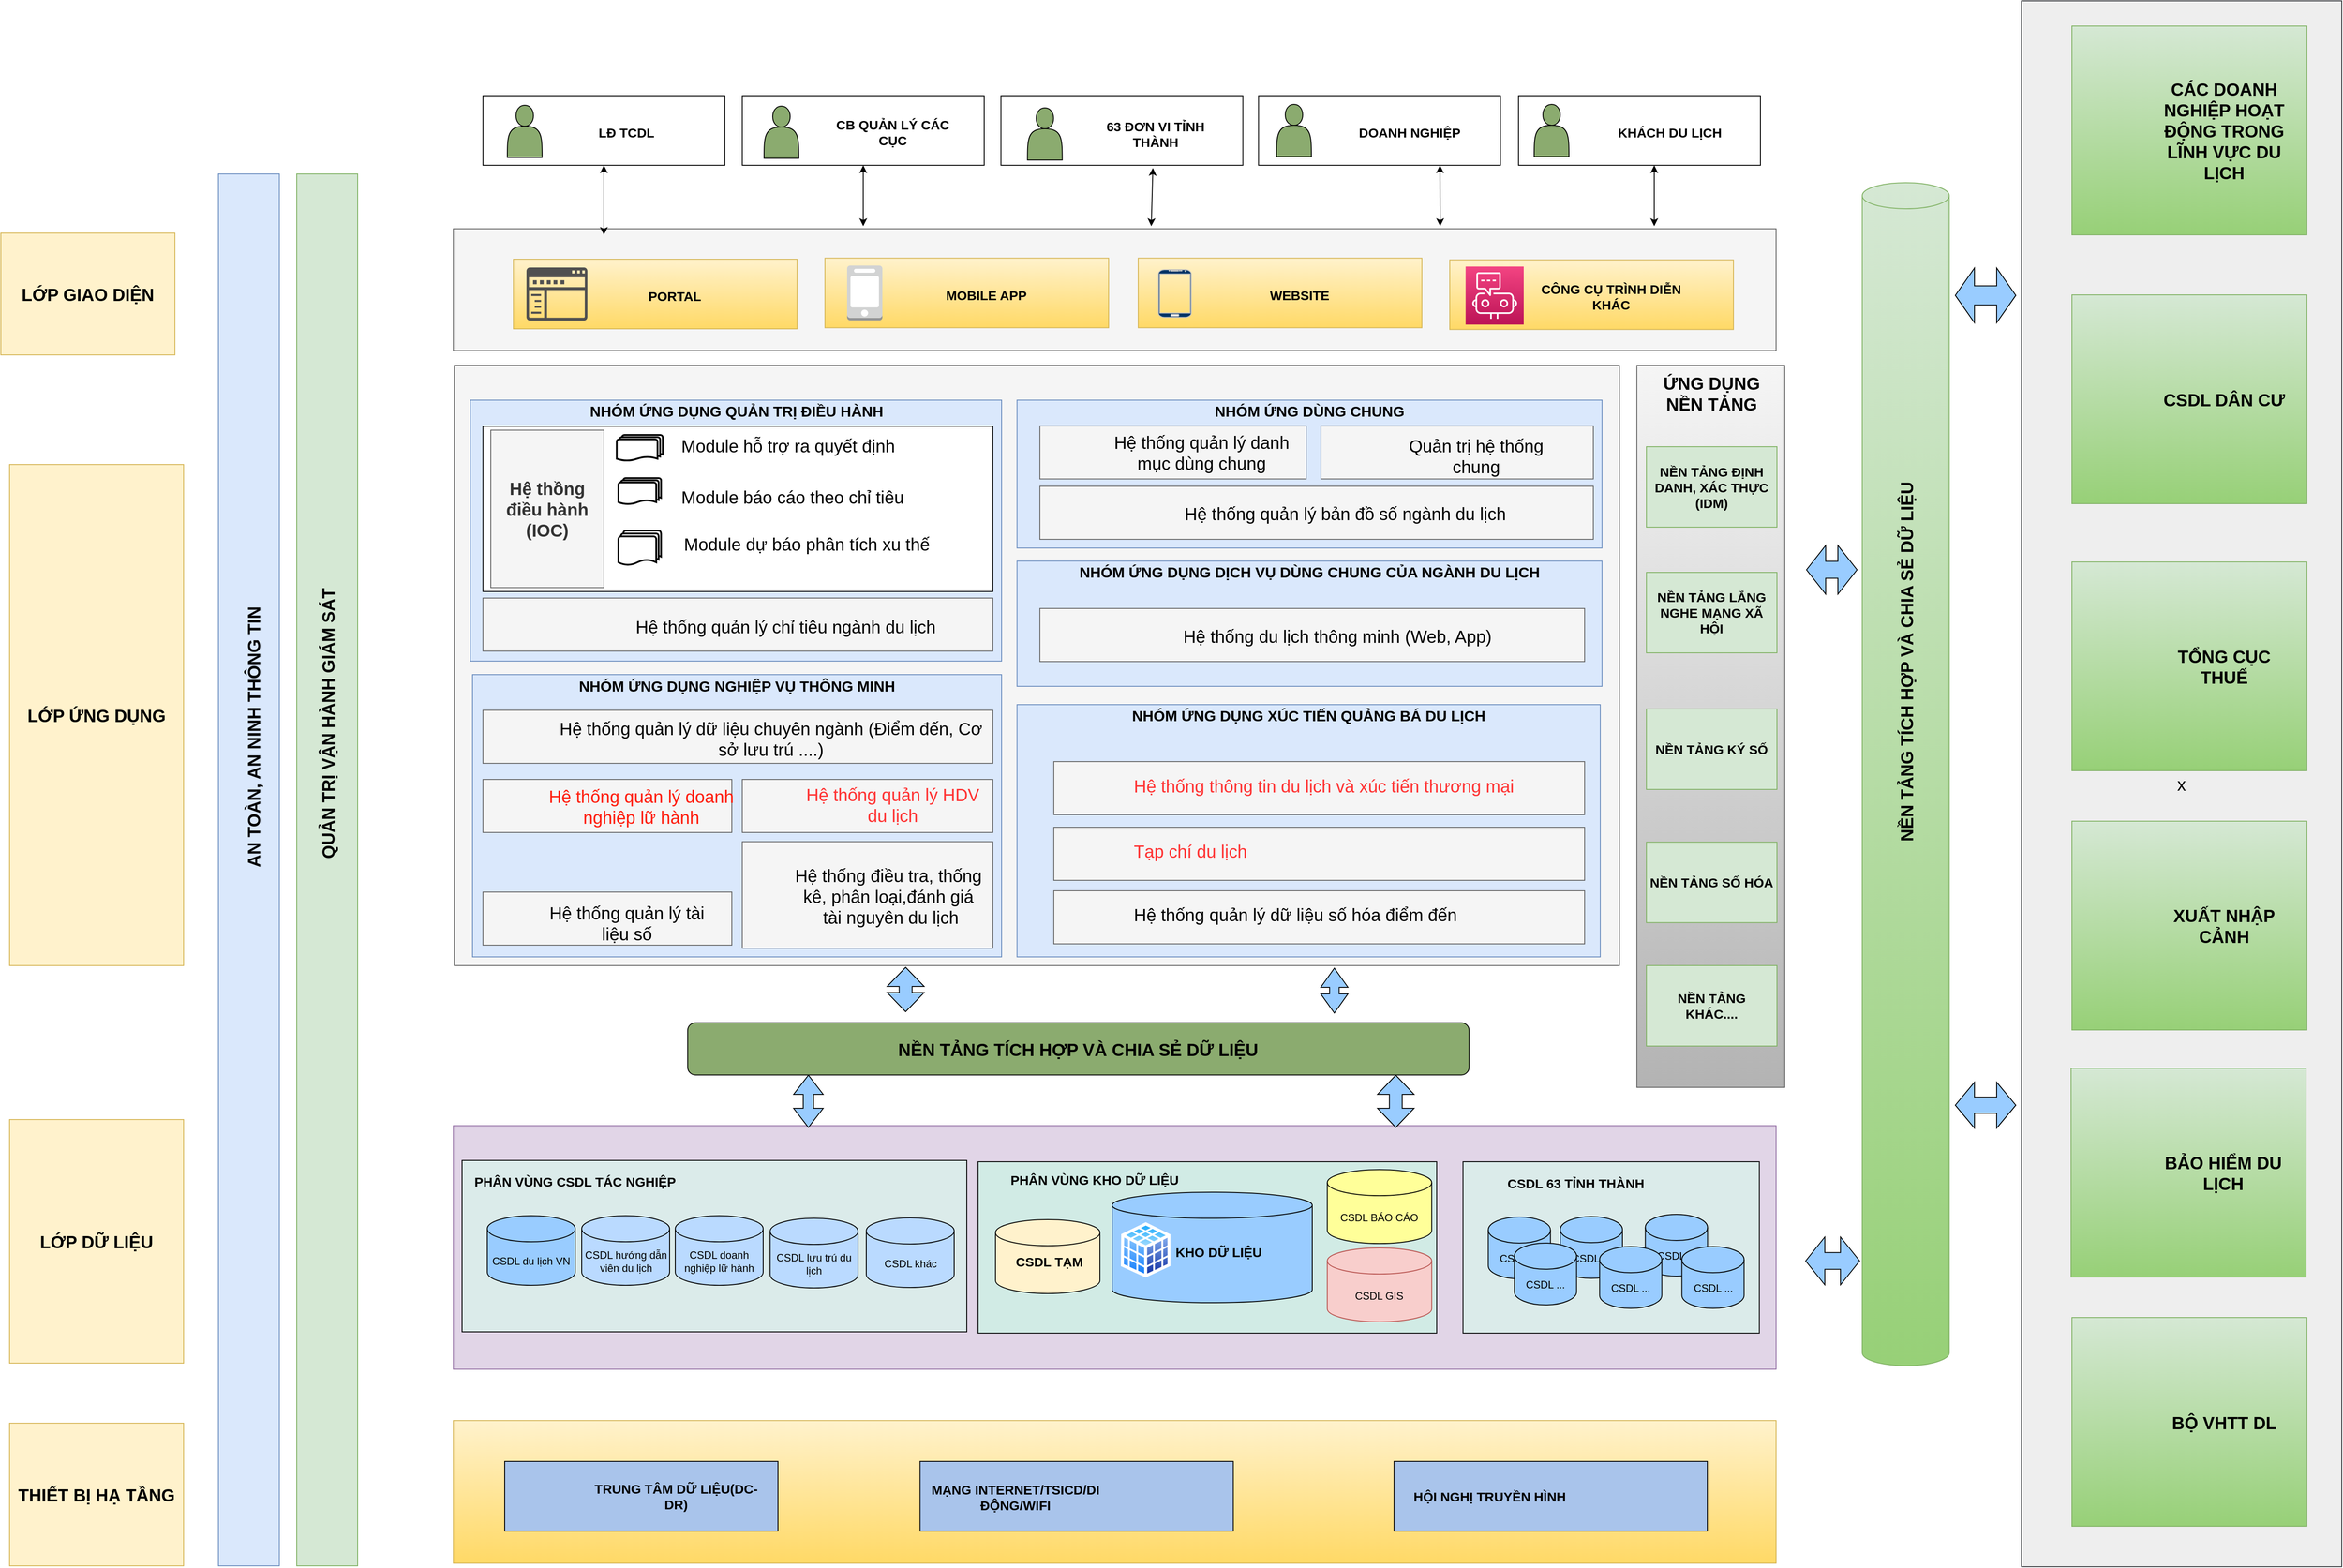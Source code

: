 <mxfile version="20.0.1" type="github">
  <diagram id="ZFM-qC4R8ZPciTshkOly" name="Page-1">
    <mxGraphModel dx="1930" dy="2363" grid="1" gridSize="10" guides="1" tooltips="1" connect="1" arrows="1" fold="1" page="1" pageScale="1" pageWidth="827" pageHeight="1169" math="0" shadow="0">
      <root>
        <mxCell id="0" />
        <mxCell id="1" parent="0" />
        <mxCell id="pVwDu6yBrwNiej8qQjBI-162" value="" style="rounded=0;whiteSpace=wrap;html=1;fontSize=19;fillColor=#e1d5e7;strokeColor=#9673a6;" parent="1" vertex="1">
          <mxGeometry x="550" y="814" width="1520" height="280" as="geometry" />
        </mxCell>
        <mxCell id="pVwDu6yBrwNiej8qQjBI-163" value="" style="rounded=0;whiteSpace=wrap;html=1;fontSize=19;fontColor=#333333;fillColor=#f5f5f5;strokeColor=#666666;" parent="1" vertex="1">
          <mxGeometry x="551" y="-60" width="1339" height="690" as="geometry" />
        </mxCell>
        <mxCell id="pVwDu6yBrwNiej8qQjBI-164" value="&lt;b&gt;&lt;font style=&quot;font-size: 20px&quot;&gt;THIẾT BỊ HẠ TẦNG&lt;/font&gt;&lt;/b&gt;" style="rounded=0;whiteSpace=wrap;html=1;fillColor=#fff2cc;strokeColor=#d6b656;" parent="1" vertex="1">
          <mxGeometry x="40" y="1156" width="200" height="164" as="geometry" />
        </mxCell>
        <mxCell id="pVwDu6yBrwNiej8qQjBI-165" value="" style="rounded=0;whiteSpace=wrap;html=1;fontSize=19;fillColor=#fff2cc;strokeColor=#d6b656;gradientColor=#ffd966;" parent="1" vertex="1">
          <mxGeometry x="550" y="1153" width="1520" height="164" as="geometry" />
        </mxCell>
        <mxCell id="pVwDu6yBrwNiej8qQjBI-166" value="" style="rounded=0;whiteSpace=wrap;html=1;fontSize=15;fontColor=#000000;fillColor=#A9C4EB;" parent="1" vertex="1">
          <mxGeometry x="609" y="1200" width="314" height="80" as="geometry" />
        </mxCell>
        <mxCell id="pVwDu6yBrwNiej8qQjBI-167" value="&lt;b&gt;TRUNG TÂM DỮ LIỆU(DC-DR)&lt;/b&gt;" style="text;html=1;strokeColor=none;fillColor=none;align=center;verticalAlign=middle;whiteSpace=wrap;rounded=0;fontSize=15;fontColor=#000000;" parent="1" vertex="1">
          <mxGeometry x="699" y="1225" width="214" height="30" as="geometry" />
        </mxCell>
        <mxCell id="pVwDu6yBrwNiej8qQjBI-168" value="" style="rounded=0;whiteSpace=wrap;html=1;fontSize=15;fontColor=#000000;fillColor=#A9C4EB;" parent="1" vertex="1">
          <mxGeometry x="1086.26" y="1200" width="360" height="80" as="geometry" />
        </mxCell>
        <mxCell id="pVwDu6yBrwNiej8qQjBI-169" value="&lt;b&gt;MẠNG INTERNET/TSICD/DI ĐỘNG/WIFI&lt;/b&gt;" style="text;html=1;strokeColor=none;fillColor=none;align=center;verticalAlign=middle;whiteSpace=wrap;rounded=0;fontSize=15;fontColor=#000000;" parent="1" vertex="1">
          <mxGeometry x="1096.26" y="1226" width="200" height="30" as="geometry" />
        </mxCell>
        <mxCell id="pVwDu6yBrwNiej8qQjBI-170" value="" style="shape=image;verticalLabelPosition=bottom;labelBackgroundColor=default;verticalAlign=top;aspect=fixed;imageAspect=0;image=https://icon-library.com/images/datacenter-icon/datacenter-icon-24.jpg;" parent="1" vertex="1">
          <mxGeometry x="622.26" y="1204.25" width="71.5" height="71.5" as="geometry" />
        </mxCell>
        <mxCell id="pVwDu6yBrwNiej8qQjBI-171" value="" style="rounded=0;whiteSpace=wrap;html=1;fontSize=15;fontColor=#000000;fillColor=#A9C4EB;" parent="1" vertex="1">
          <mxGeometry x="1631" y="1200" width="360" height="80" as="geometry" />
        </mxCell>
        <mxCell id="pVwDu6yBrwNiej8qQjBI-172" value="&lt;b&gt;HỘI NGHỊ TRUYỀN HÌNH&lt;/b&gt;" style="text;html=1;strokeColor=none;fillColor=none;align=center;verticalAlign=middle;whiteSpace=wrap;rounded=0;fontSize=15;fontColor=#000000;" parent="1" vertex="1">
          <mxGeometry x="1641" y="1225" width="200" height="30" as="geometry" />
        </mxCell>
        <mxCell id="pVwDu6yBrwNiej8qQjBI-173" value="" style="shape=image;verticalLabelPosition=bottom;labelBackgroundColor=default;verticalAlign=top;aspect=fixed;imageAspect=0;image=https://cdn.iconscout.com/icon/free/png-256/wifi-router-123-1120579.png;" parent="1" vertex="1">
          <mxGeometry x="1891" y="1203.5" width="73" height="73" as="geometry" />
        </mxCell>
        <mxCell id="pVwDu6yBrwNiej8qQjBI-174" value="" style="shape=image;verticalLabelPosition=bottom;labelBackgroundColor=default;verticalAlign=top;aspect=fixed;imageAspect=0;image=https://cdn-icons-png.flaticon.com/512/3485/3485646.png;" parent="1" vertex="1">
          <mxGeometry x="1358.26" y="1214.75" width="55.5" height="55.5" as="geometry" />
        </mxCell>
        <mxCell id="pVwDu6yBrwNiej8qQjBI-175" value="&lt;font style=&quot;font-size: 20px&quot;&gt;&lt;b&gt;LỚP DỮ LIỆU&lt;/b&gt;&lt;/font&gt;" style="rounded=0;whiteSpace=wrap;html=1;fillColor=#fff2cc;strokeColor=#d6b656;" parent="1" vertex="1">
          <mxGeometry x="40" y="807" width="200" height="280" as="geometry" />
        </mxCell>
        <mxCell id="pVwDu6yBrwNiej8qQjBI-176" value="" style="rounded=0;whiteSpace=wrap;html=1;fontSize=15;fontColor=#000000;fillColor=#DBEBEA;" parent="1" vertex="1">
          <mxGeometry x="560" y="854" width="580" height="197" as="geometry" />
        </mxCell>
        <mxCell id="pVwDu6yBrwNiej8qQjBI-177" value="&lt;b&gt;PHÂN VÙNG CSDL TÁC NGHIỆP&lt;br&gt;&lt;/b&gt;" style="text;html=1;strokeColor=none;fillColor=none;align=center;verticalAlign=middle;whiteSpace=wrap;rounded=0;fontSize=15;fontColor=#000000;" parent="1" vertex="1">
          <mxGeometry x="570" y="863" width="240" height="30" as="geometry" />
        </mxCell>
        <mxCell id="pVwDu6yBrwNiej8qQjBI-178" value="x" style="rounded=0;whiteSpace=wrap;html=1;fontSize=20;fillColor=#eeeeee;strokeColor=#36393d;" parent="1" vertex="1">
          <mxGeometry x="2352" y="-479" width="368" height="1800" as="geometry" />
        </mxCell>
        <mxCell id="pVwDu6yBrwNiej8qQjBI-179" value="&lt;font style=&quot;font-size: 20px&quot;&gt;&lt;b&gt;LỚP ỨNG DỤNG&lt;br&gt;&lt;/b&gt;&lt;/font&gt;" style="rounded=0;whiteSpace=wrap;html=1;fillColor=#fff2cc;strokeColor=#d6b656;" parent="1" vertex="1">
          <mxGeometry x="40" y="54" width="200" height="576" as="geometry" />
        </mxCell>
        <mxCell id="pVwDu6yBrwNiej8qQjBI-180" value="&lt;p style=&quot;margin: 4px 0px 0px ; text-align: center ; font-size: 17px&quot;&gt;&lt;b&gt;NHÓM ỨNG DỤNG QUẢN TRỊ ĐIỀU HÀNH&lt;/b&gt;&lt;/p&gt;" style="verticalAlign=top;align=left;overflow=fill;fontSize=12;fontFamily=Helvetica;html=1;fillColor=#dae8fc;strokeColor=#6c8ebf;" parent="1" vertex="1">
          <mxGeometry x="569.5" y="-20" width="610.5" height="300" as="geometry" />
        </mxCell>
        <mxCell id="pVwDu6yBrwNiej8qQjBI-181" value="" style="rounded=0;whiteSpace=wrap;html=1;fontSize=19;fontColor=#333333;fillColor=#f5f5f5;strokeColor=#666666;" parent="1" vertex="1">
          <mxGeometry x="550" y="-217" width="1520" height="140" as="geometry" />
        </mxCell>
        <mxCell id="pVwDu6yBrwNiej8qQjBI-182" value="&lt;font style=&quot;font-size: 20px&quot;&gt;&lt;b&gt;LỚP GIAO DIỆN&lt;br&gt;&lt;/b&gt;&lt;/font&gt;" style="rounded=0;whiteSpace=wrap;html=1;fillColor=#fff2cc;strokeColor=#d6b656;" parent="1" vertex="1">
          <mxGeometry x="30" y="-212" width="200" height="140" as="geometry" />
        </mxCell>
        <mxCell id="pVwDu6yBrwNiej8qQjBI-183" value="" style="rounded=0;whiteSpace=wrap;html=1;fontSize=15;fillColor=#fff2cc;gradientColor=#ffd966;strokeColor=#d6b656;" parent="1" vertex="1">
          <mxGeometry x="619" y="-182" width="326" height="80" as="geometry" />
        </mxCell>
        <mxCell id="pVwDu6yBrwNiej8qQjBI-184" value="PORTAL" style="text;html=1;strokeColor=none;fillColor=none;align=center;verticalAlign=middle;whiteSpace=wrap;rounded=0;fontSize=15;fontColor=#000000;fontStyle=1" parent="1" vertex="1">
          <mxGeometry x="704" y="-155" width="201" height="30" as="geometry" />
        </mxCell>
        <mxCell id="pVwDu6yBrwNiej8qQjBI-185" style="edgeStyle=orthogonalEdgeStyle;rounded=0;orthogonalLoop=1;jettySize=auto;html=1;exitX=0.75;exitY=1;exitDx=0;exitDy=0;entryX=0.7;entryY=0.808;entryDx=0;entryDy=0;entryPerimeter=0;fontSize=20;" parent="1" edge="1">
          <mxGeometry relative="1" as="geometry">
            <mxPoint x="1600.02" y="-126.25" as="sourcePoint" />
            <mxPoint x="1589.97" y="-132.01" as="targetPoint" />
          </mxGeometry>
        </mxCell>
        <mxCell id="pVwDu6yBrwNiej8qQjBI-186" value="" style="rounded=0;whiteSpace=wrap;html=1;fontSize=15;fillColor=#fff2cc;gradientColor=#ffd966;strokeColor=#d6b656;" parent="1" vertex="1">
          <mxGeometry x="977" y="-183.25" width="326" height="80" as="geometry" />
        </mxCell>
        <mxCell id="pVwDu6yBrwNiej8qQjBI-187" value="MOBILE APP" style="text;html=1;strokeColor=none;fillColor=none;align=center;verticalAlign=middle;whiteSpace=wrap;rounded=0;fontSize=15;fontColor=#000000;fontStyle=1" parent="1" vertex="1">
          <mxGeometry x="1062" y="-156.25" width="201" height="30" as="geometry" />
        </mxCell>
        <mxCell id="pVwDu6yBrwNiej8qQjBI-188" value="" style="rounded=0;whiteSpace=wrap;html=1;fontSize=15;fillColor=#fff2cc;gradientColor=#ffd966;strokeColor=#d6b656;" parent="1" vertex="1">
          <mxGeometry x="1337" y="-183.25" width="326" height="80" as="geometry" />
        </mxCell>
        <mxCell id="pVwDu6yBrwNiej8qQjBI-189" value="WEBSITE" style="text;html=1;strokeColor=none;fillColor=none;align=center;verticalAlign=middle;whiteSpace=wrap;rounded=0;fontSize=15;fontColor=#000000;fontStyle=1" parent="1" vertex="1">
          <mxGeometry x="1422" y="-156.25" width="201" height="30" as="geometry" />
        </mxCell>
        <mxCell id="pVwDu6yBrwNiej8qQjBI-190" value="" style="rounded=0;whiteSpace=wrap;html=1;fontSize=15;fillColor=#fff2cc;gradientColor=#ffd966;strokeColor=#d6b656;" parent="1" vertex="1">
          <mxGeometry x="1695" y="-181.25" width="326" height="80" as="geometry" />
        </mxCell>
        <mxCell id="pVwDu6yBrwNiej8qQjBI-191" value="CÔNG CỤ TRÌNH DIỄN KHÁC" style="text;html=1;strokeColor=none;fillColor=none;align=center;verticalAlign=middle;whiteSpace=wrap;rounded=0;fontSize=15;fontColor=#000000;fontStyle=1" parent="1" vertex="1">
          <mxGeometry x="1780" y="-154.25" width="201" height="30" as="geometry" />
        </mxCell>
        <mxCell id="pVwDu6yBrwNiej8qQjBI-192" value="" style="outlineConnect=0;dashed=0;verticalLabelPosition=bottom;verticalAlign=top;align=center;html=1;shape=mxgraph.aws3.mobile_client;fillColor=#D2D3D3;gradientColor=none;fontSize=20;" parent="1" vertex="1">
          <mxGeometry x="1002.5" y="-174.75" width="40.5" height="63" as="geometry" />
        </mxCell>
        <mxCell id="pVwDu6yBrwNiej8qQjBI-193" value="" style="verticalLabelPosition=bottom;verticalAlign=top;html=1;shadow=0;dashed=0;strokeWidth=1;shape=mxgraph.android.phone2;strokeColor=#c0c0c0;fontSize=20;fillColor=#003366;" parent="1" vertex="1">
          <mxGeometry x="1360.27" y="-170" width="37.73" height="54.75" as="geometry" />
        </mxCell>
        <mxCell id="pVwDu6yBrwNiej8qQjBI-194" value="" style="sketch=0;points=[[0,0,0],[0.25,0,0],[0.5,0,0],[0.75,0,0],[1,0,0],[0,1,0],[0.25,1,0],[0.5,1,0],[0.75,1,0],[1,1,0],[0,0.25,0],[0,0.5,0],[0,0.75,0],[1,0.25,0],[1,0.5,0],[1,0.75,0]];points=[[0,0,0],[0.25,0,0],[0.5,0,0],[0.75,0,0],[1,0,0],[0,1,0],[0.25,1,0],[0.5,1,0],[0.75,1,0],[1,1,0],[0,0.25,0],[0,0.5,0],[0,0.75,0],[1,0.25,0],[1,0.5,0],[1,0.75,0]];outlineConnect=0;fontColor=#232F3E;gradientColor=#F34482;gradientDirection=north;fillColor=#BC1356;strokeColor=#ffffff;dashed=0;verticalLabelPosition=bottom;verticalAlign=top;align=center;html=1;fontSize=12;fontStyle=0;aspect=fixed;shape=mxgraph.aws4.resourceIcon;resIcon=mxgraph.aws4.chatbot;" parent="1" vertex="1">
          <mxGeometry x="1713.25" y="-173.62" width="66.75" height="66.75" as="geometry" />
        </mxCell>
        <mxCell id="pVwDu6yBrwNiej8qQjBI-195" value="" style="sketch=0;pointerEvents=1;shadow=0;dashed=0;html=1;strokeColor=none;labelPosition=center;verticalLabelPosition=bottom;verticalAlign=top;align=center;fillColor=#505050;shape=mxgraph.mscae.intune.company_portal;fontSize=20;" parent="1" vertex="1">
          <mxGeometry x="634" y="-172.5" width="70" height="61" as="geometry" />
        </mxCell>
        <mxCell id="pVwDu6yBrwNiej8qQjBI-198" value="" style="rounded=0;whiteSpace=wrap;html=1;fontSize=15;" parent="1" vertex="1">
          <mxGeometry x="584" y="-370" width="278" height="80" as="geometry" />
        </mxCell>
        <mxCell id="pVwDu6yBrwNiej8qQjBI-199" value="" style="rounded=0;whiteSpace=wrap;html=1;fontSize=15;" parent="1" vertex="1">
          <mxGeometry x="882" y="-370" width="278" height="80" as="geometry" />
        </mxCell>
        <mxCell id="pVwDu6yBrwNiej8qQjBI-200" value="" style="rounded=0;whiteSpace=wrap;html=1;fontSize=15;" parent="1" vertex="1">
          <mxGeometry x="1179.27" y="-370" width="278" height="80" as="geometry" />
        </mxCell>
        <mxCell id="pVwDu6yBrwNiej8qQjBI-201" value="" style="rounded=0;whiteSpace=wrap;html=1;fontSize=15;" parent="1" vertex="1">
          <mxGeometry x="1475.27" y="-370" width="278" height="80" as="geometry" />
        </mxCell>
        <mxCell id="pVwDu6yBrwNiej8qQjBI-202" value="" style="rounded=0;whiteSpace=wrap;html=1;fontSize=15;" parent="1" vertex="1">
          <mxGeometry x="1774" y="-370" width="278" height="80" as="geometry" />
        </mxCell>
        <mxCell id="pVwDu6yBrwNiej8qQjBI-203" value="LĐ TCDL" style="text;html=1;strokeColor=none;fillColor=none;align=center;verticalAlign=middle;whiteSpace=wrap;rounded=0;fontSize=15;fontColor=#000000;fontStyle=1" parent="1" vertex="1">
          <mxGeometry x="666" y="-343" width="166" height="30" as="geometry" />
        </mxCell>
        <mxCell id="pVwDu6yBrwNiej8qQjBI-205" value="CB QUẢN LÝ CÁC CỤC" style="text;html=1;strokeColor=none;fillColor=none;align=center;verticalAlign=middle;whiteSpace=wrap;rounded=0;fontSize=15;fontColor=#000000;fontStyle=1" parent="1" vertex="1">
          <mxGeometry x="972" y="-343" width="166" height="30" as="geometry" />
        </mxCell>
        <mxCell id="pVwDu6yBrwNiej8qQjBI-207" value="63 ĐƠN VI TỈNH THÀNH" style="text;html=1;strokeColor=none;fillColor=none;align=center;verticalAlign=middle;whiteSpace=wrap;rounded=0;fontSize=15;fontColor=#000000;fontStyle=1" parent="1" vertex="1">
          <mxGeometry x="1274" y="-341" width="166" height="30" as="geometry" />
        </mxCell>
        <mxCell id="pVwDu6yBrwNiej8qQjBI-209" value="DOANH NGHIỆP" style="text;html=1;strokeColor=none;fillColor=none;align=center;verticalAlign=middle;whiteSpace=wrap;rounded=0;fontSize=15;fontColor=#000000;fontStyle=1" parent="1" vertex="1">
          <mxGeometry x="1566.27" y="-343" width="166" height="30" as="geometry" />
        </mxCell>
        <mxCell id="pVwDu6yBrwNiej8qQjBI-211" value="KHÁCH DU LỊCH" style="text;html=1;strokeColor=none;fillColor=none;align=center;verticalAlign=middle;whiteSpace=wrap;rounded=0;fontSize=15;fontColor=#000000;fontStyle=1" parent="1" vertex="1">
          <mxGeometry x="1865" y="-343" width="166" height="30" as="geometry" />
        </mxCell>
        <mxCell id="pVwDu6yBrwNiej8qQjBI-213" value="" style="shape=cylinder3;whiteSpace=wrap;html=1;boundedLbl=1;backgroundOutline=1;size=15;fontSize=20;fillColor=#d5e8d4;gradientColor=#97d077;strokeColor=#82b366;" parent="1" vertex="1">
          <mxGeometry x="2169" y="-270" width="100" height="1360" as="geometry" />
        </mxCell>
        <mxCell id="pVwDu6yBrwNiej8qQjBI-214" value="NỀN TẢNG TÍCH HỢP VÀ CHIA SẺ DỮ LIỆU" style="text;html=1;strokeColor=none;fillColor=none;align=center;verticalAlign=middle;whiteSpace=wrap;rounded=0;fontSize=20;rotation=-90;fontStyle=1" parent="1" vertex="1">
          <mxGeometry x="1869" y="265.5" width="700" height="30" as="geometry" />
        </mxCell>
        <mxCell id="pVwDu6yBrwNiej8qQjBI-215" value="" style="rounded=0;whiteSpace=wrap;html=1;fontSize=15;fillColor=#d5e8d4;gradientColor=#97d077;strokeColor=#82b366;" parent="1" vertex="1">
          <mxGeometry x="2410" y="-450" width="270" height="240" as="geometry" />
        </mxCell>
        <mxCell id="pVwDu6yBrwNiej8qQjBI-216" value="" style="shape=image;verticalLabelPosition=bottom;labelBackgroundColor=default;verticalAlign=top;aspect=fixed;imageAspect=0;image=https://www.pngkey.com/png/full/231-2317122_delete-database-icon-database.png;" parent="1" vertex="1">
          <mxGeometry x="2440" y="-355" width="56.53" height="50" as="geometry" />
        </mxCell>
        <mxCell id="pVwDu6yBrwNiej8qQjBI-217" value="&lt;font style=&quot;font-size: 20px;&quot;&gt;CÁC DOANH NGHIỆP HOẠT ĐỘNG TRONG LĨNH VỰC DU LỊCH&lt;/font&gt;" style="text;html=1;strokeColor=none;fillColor=none;align=center;verticalAlign=middle;whiteSpace=wrap;rounded=0;fontSize=15;fontColor=#000000;fontStyle=1" parent="1" vertex="1">
          <mxGeometry x="2510" y="-450" width="150" height="240" as="geometry" />
        </mxCell>
        <mxCell id="pVwDu6yBrwNiej8qQjBI-218" value="" style="rounded=0;whiteSpace=wrap;html=1;fontSize=15;fillColor=#d5e8d4;gradientColor=#97d077;strokeColor=#82b366;" parent="1" vertex="1">
          <mxGeometry x="2410" y="-141" width="270" height="240" as="geometry" />
        </mxCell>
        <mxCell id="pVwDu6yBrwNiej8qQjBI-219" value="" style="shape=image;verticalLabelPosition=bottom;labelBackgroundColor=default;verticalAlign=top;aspect=fixed;imageAspect=0;image=https://www.pngkey.com/png/full/231-2317122_delete-database-icon-database.png;" parent="1" vertex="1">
          <mxGeometry x="2440" y="-46" width="56.53" height="50" as="geometry" />
        </mxCell>
        <mxCell id="pVwDu6yBrwNiej8qQjBI-220" value="&lt;font style=&quot;font-size: 20px;&quot;&gt;CSDL DÂN CƯ&lt;/font&gt;" style="text;html=1;strokeColor=none;fillColor=none;align=center;verticalAlign=middle;whiteSpace=wrap;rounded=0;fontSize=15;fontColor=#000000;fontStyle=1" parent="1" vertex="1">
          <mxGeometry x="2510" y="-141" width="150" height="240" as="geometry" />
        </mxCell>
        <mxCell id="pVwDu6yBrwNiej8qQjBI-221" value="" style="rounded=0;whiteSpace=wrap;html=1;fontSize=15;fillColor=#d5e8d4;gradientColor=#97d077;strokeColor=#82b366;" parent="1" vertex="1">
          <mxGeometry x="2410" y="166" width="270" height="240" as="geometry" />
        </mxCell>
        <mxCell id="pVwDu6yBrwNiej8qQjBI-222" value="" style="shape=image;verticalLabelPosition=bottom;labelBackgroundColor=default;verticalAlign=top;aspect=fixed;imageAspect=0;image=https://www.pngkey.com/png/full/231-2317122_delete-database-icon-database.png;" parent="1" vertex="1">
          <mxGeometry x="2440" y="261" width="56.53" height="50" as="geometry" />
        </mxCell>
        <mxCell id="pVwDu6yBrwNiej8qQjBI-223" value="&lt;font style=&quot;font-size: 20px;&quot;&gt;TỔNG CỤC THUẾ&lt;/font&gt;" style="text;html=1;strokeColor=none;fillColor=none;align=center;verticalAlign=middle;whiteSpace=wrap;rounded=0;fontSize=15;fontColor=#000000;fontStyle=1" parent="1" vertex="1">
          <mxGeometry x="2510" y="166" width="150" height="240" as="geometry" />
        </mxCell>
        <mxCell id="pVwDu6yBrwNiej8qQjBI-224" value="" style="rounded=0;whiteSpace=wrap;html=1;fontSize=15;fillColor=#d5e8d4;gradientColor=#97d077;strokeColor=#82b366;" parent="1" vertex="1">
          <mxGeometry x="2410" y="464" width="270" height="240" as="geometry" />
        </mxCell>
        <mxCell id="pVwDu6yBrwNiej8qQjBI-225" value="" style="shape=image;verticalLabelPosition=bottom;labelBackgroundColor=default;verticalAlign=top;aspect=fixed;imageAspect=0;image=https://www.pngkey.com/png/full/231-2317122_delete-database-icon-database.png;" parent="1" vertex="1">
          <mxGeometry x="2440" y="559" width="56.53" height="50" as="geometry" />
        </mxCell>
        <mxCell id="pVwDu6yBrwNiej8qQjBI-226" value="&lt;font style=&quot;font-size: 20px;&quot;&gt;XUẤT NHẬP CẢNH&lt;/font&gt;" style="text;html=1;strokeColor=none;fillColor=none;align=center;verticalAlign=middle;whiteSpace=wrap;rounded=0;fontSize=15;fontColor=#000000;fontStyle=1" parent="1" vertex="1">
          <mxGeometry x="2510" y="464" width="150" height="240" as="geometry" />
        </mxCell>
        <mxCell id="pVwDu6yBrwNiej8qQjBI-227" value="" style="rounded=0;whiteSpace=wrap;html=1;fontSize=15;fillColor=#d5e8d4;gradientColor=#97d077;strokeColor=#82b366;" parent="1" vertex="1">
          <mxGeometry x="2409" y="748" width="270" height="240" as="geometry" />
        </mxCell>
        <mxCell id="pVwDu6yBrwNiej8qQjBI-228" value="" style="shape=image;verticalLabelPosition=bottom;labelBackgroundColor=default;verticalAlign=top;aspect=fixed;imageAspect=0;image=https://www.pngkey.com/png/full/231-2317122_delete-database-icon-database.png;" parent="1" vertex="1">
          <mxGeometry x="2439" y="843" width="56.53" height="50" as="geometry" />
        </mxCell>
        <mxCell id="pVwDu6yBrwNiej8qQjBI-229" value="&lt;font style=&quot;font-size: 20px;&quot;&gt;BẢO HIỂM DU LỊCH&lt;/font&gt;" style="text;html=1;strokeColor=none;fillColor=none;align=center;verticalAlign=middle;whiteSpace=wrap;rounded=0;fontSize=15;fontColor=#000000;fontStyle=1" parent="1" vertex="1">
          <mxGeometry x="2509" y="748" width="150" height="240" as="geometry" />
        </mxCell>
        <mxCell id="pVwDu6yBrwNiej8qQjBI-230" value="" style="rounded=0;whiteSpace=wrap;html=1;fontSize=15;fillColor=#d5e8d4;gradientColor=#97d077;strokeColor=#82b366;" parent="1" vertex="1">
          <mxGeometry x="2410" y="1034.5" width="270" height="240" as="geometry" />
        </mxCell>
        <mxCell id="pVwDu6yBrwNiej8qQjBI-231" value="" style="shape=image;verticalLabelPosition=bottom;labelBackgroundColor=default;verticalAlign=top;aspect=fixed;imageAspect=0;image=https://www.pngkey.com/png/full/231-2317122_delete-database-icon-database.png;" parent="1" vertex="1">
          <mxGeometry x="2440" y="1129.5" width="56.53" height="50" as="geometry" />
        </mxCell>
        <mxCell id="pVwDu6yBrwNiej8qQjBI-232" value="&lt;font style=&quot;font-size: 20px;&quot;&gt;BỘ VHTT DL&lt;/font&gt;" style="text;html=1;strokeColor=none;fillColor=none;align=center;verticalAlign=middle;whiteSpace=wrap;rounded=0;fontSize=15;fontColor=#000000;fontStyle=1" parent="1" vertex="1">
          <mxGeometry x="2510" y="1034.5" width="150" height="240" as="geometry" />
        </mxCell>
        <mxCell id="pVwDu6yBrwNiej8qQjBI-233" value="" style="rounded=0;whiteSpace=wrap;html=1;fontSize=20;fillColor=#dae8fc;strokeColor=#6c8ebf;" parent="1" vertex="1">
          <mxGeometry x="280" y="-280" width="70" height="1600" as="geometry" />
        </mxCell>
        <mxCell id="pVwDu6yBrwNiej8qQjBI-234" value="" style="rounded=0;whiteSpace=wrap;html=1;fontSize=20;fillColor=#f5f5f5;strokeColor=#666666;gradientColor=#b3b3b3;" parent="1" vertex="1">
          <mxGeometry x="1910" y="-60" width="170" height="830" as="geometry" />
        </mxCell>
        <mxCell id="pVwDu6yBrwNiej8qQjBI-235" value="" style="rounded=0;whiteSpace=wrap;html=1;fontSize=20;fillColor=#d5e8d4;strokeColor=#82b366;" parent="1" vertex="1">
          <mxGeometry x="370" y="-280" width="70" height="1600" as="geometry" />
        </mxCell>
        <mxCell id="pVwDu6yBrwNiej8qQjBI-236" value="AN TOÀN, AN NINH THÔNG TIN" style="text;html=1;strokeColor=none;fillColor=none;align=center;verticalAlign=middle;whiteSpace=wrap;rounded=0;fontSize=20;rotation=-90;fontStyle=1" parent="1" vertex="1">
          <mxGeometry x="-30" y="352" width="700" height="30" as="geometry" />
        </mxCell>
        <mxCell id="pVwDu6yBrwNiej8qQjBI-237" value="ỨNG DỤNG NỀN TẢNG" style="text;html=1;strokeColor=none;fillColor=none;align=center;verticalAlign=middle;whiteSpace=wrap;rounded=0;fontSize=20;rotation=0;fontStyle=1" parent="1" vertex="1">
          <mxGeometry x="1921" y="-65" width="150" height="73.5" as="geometry" />
        </mxCell>
        <mxCell id="pVwDu6yBrwNiej8qQjBI-238" value="QUẢN TRỊ VẬN HÀNH GIÁM SÁT" style="text;html=1;strokeColor=none;fillColor=none;align=center;verticalAlign=middle;whiteSpace=wrap;rounded=0;fontSize=20;rotation=-90;fontStyle=1" parent="1" vertex="1">
          <mxGeometry x="55" y="336.5" width="700" height="30" as="geometry" />
        </mxCell>
        <mxCell id="pVwDu6yBrwNiej8qQjBI-241" value="" style="rounded=0;whiteSpace=wrap;html=1;fontSize=15;fontColor=#000000;fillColor=#D1EBE5;" parent="1" vertex="1">
          <mxGeometry x="1153" y="855.5" width="527" height="197" as="geometry" />
        </mxCell>
        <mxCell id="pVwDu6yBrwNiej8qQjBI-242" value="&lt;b&gt;PHÂN VÙNG KHO DỮ LIỆU&lt;br&gt;&lt;/b&gt;" style="text;html=1;strokeColor=none;fillColor=none;align=center;verticalAlign=middle;whiteSpace=wrap;rounded=0;fontSize=15;fontColor=#000000;" parent="1" vertex="1">
          <mxGeometry x="1186.74" y="860.5" width="200" height="30" as="geometry" />
        </mxCell>
        <mxCell id="pVwDu6yBrwNiej8qQjBI-243" value="" style="shape=cylinder3;whiteSpace=wrap;html=1;boundedLbl=1;backgroundOutline=1;size=15;fillColor=#FFF2CC;" parent="1" vertex="1">
          <mxGeometry x="1173" y="922" width="120" height="85" as="geometry" />
        </mxCell>
        <mxCell id="pVwDu6yBrwNiej8qQjBI-244" value="&lt;b&gt;CSDL TẠM&lt;br&gt;&lt;/b&gt;" style="text;html=1;strokeColor=none;fillColor=none;align=center;verticalAlign=middle;whiteSpace=wrap;rounded=0;fontSize=15;fontColor=#000000;" parent="1" vertex="1">
          <mxGeometry x="1172" y="954.5" width="126" height="30" as="geometry" />
        </mxCell>
        <mxCell id="pVwDu6yBrwNiej8qQjBI-245" value="" style="shape=cylinder3;whiteSpace=wrap;html=1;boundedLbl=1;backgroundOutline=1;size=15;fillColor=#99CCFF;" parent="1" vertex="1">
          <mxGeometry x="1307" y="890.5" width="230" height="127" as="geometry" />
        </mxCell>
        <mxCell id="pVwDu6yBrwNiej8qQjBI-246" value="KHO DỮ LIỆU" style="text;html=1;strokeColor=none;fillColor=none;align=left;verticalAlign=middle;whiteSpace=wrap;rounded=0;fontSize=15;fontColor=#000000;fontStyle=1" parent="1" vertex="1">
          <mxGeometry x="1378" y="931.5" width="133.85" height="54" as="geometry" />
        </mxCell>
        <mxCell id="pVwDu6yBrwNiej8qQjBI-247" value="" style="aspect=fixed;perimeter=ellipsePerimeter;html=1;align=center;shadow=0;dashed=0;spacingTop=3;image;image=img/lib/active_directory/database_cube.svg;fontSize=20;fillColor=#67AB9F;" parent="1" vertex="1">
          <mxGeometry x="1317" y="925" width="57.15" height="63.5" as="geometry" />
        </mxCell>
        <mxCell id="pVwDu6yBrwNiej8qQjBI-248" value="CSDL BÁO CÁO" style="shape=cylinder3;whiteSpace=wrap;html=1;boundedLbl=1;backgroundOutline=1;size=15;fillColor=#FFFF99;" parent="1" vertex="1">
          <mxGeometry x="1554.27" y="864.5" width="120" height="85" as="geometry" />
        </mxCell>
        <mxCell id="pVwDu6yBrwNiej8qQjBI-250" value="CSDL du lịch VN" style="shape=cylinder3;whiteSpace=wrap;html=1;boundedLbl=1;backgroundOutline=1;size=15;fillColor=#99CCFF;" parent="1" vertex="1">
          <mxGeometry x="589" y="917.5" width="101" height="80" as="geometry" />
        </mxCell>
        <mxCell id="pVwDu6yBrwNiej8qQjBI-251" value="CSDL hướng dẫn viên du lịch" style="shape=cylinder3;whiteSpace=wrap;html=1;boundedLbl=1;backgroundOutline=1;size=15;fillColor=#BADAFF;" parent="1" vertex="1">
          <mxGeometry x="697.5" y="917.5" width="101" height="80" as="geometry" />
        </mxCell>
        <mxCell id="pVwDu6yBrwNiej8qQjBI-252" value="CSDL doanh nghiệp lữ hành" style="shape=cylinder3;whiteSpace=wrap;html=1;boundedLbl=1;backgroundOutline=1;size=15;fillColor=#BADAFF;" parent="1" vertex="1">
          <mxGeometry x="805" y="917.5" width="101" height="80" as="geometry" />
        </mxCell>
        <mxCell id="pVwDu6yBrwNiej8qQjBI-253" value="CSDL lưu trú du lịch" style="shape=cylinder3;whiteSpace=wrap;html=1;boundedLbl=1;backgroundOutline=1;size=15;fillColor=#BADAFF;" parent="1" vertex="1">
          <mxGeometry x="914" y="920.5" width="101" height="80" as="geometry" />
        </mxCell>
        <mxCell id="pVwDu6yBrwNiej8qQjBI-254" value="CSDL khác" style="shape=cylinder3;whiteSpace=wrap;html=1;boundedLbl=1;backgroundOutline=1;size=15;fillColor=#BADAFF;" parent="1" vertex="1">
          <mxGeometry x="1024.5" y="920" width="101" height="80" as="geometry" />
        </mxCell>
        <mxCell id="pVwDu6yBrwNiej8qQjBI-255" value="" style="html=1;shadow=0;dashed=0;align=center;verticalAlign=middle;shape=mxgraph.arrows2.twoWayArrow;dy=0.65;dx=22;fillColor=#99CCFF;rotation=90;" parent="1" vertex="1">
          <mxGeometry x="928" y="769" width="60" height="34" as="geometry" />
        </mxCell>
        <mxCell id="pVwDu6yBrwNiej8qQjBI-256" value="" style="html=1;shadow=0;dashed=0;align=center;verticalAlign=middle;shape=mxgraph.arrows2.twoWayArrow;dy=0.65;dx=22;fillColor=#99CCFF;rotation=90;" parent="1" vertex="1">
          <mxGeometry x="1603" y="765" width="60" height="42" as="geometry" />
        </mxCell>
        <mxCell id="pVwDu6yBrwNiej8qQjBI-257" value="" style="html=1;shadow=0;dashed=0;align=center;verticalAlign=middle;shape=mxgraph.arrows2.twoWayArrow;dy=0.65;dx=22;fillColor=#99CCFF;rotation=90;" parent="1" vertex="1">
          <mxGeometry x="1044.25" y="636.25" width="51" height="42.5" as="geometry" />
        </mxCell>
        <mxCell id="pVwDu6yBrwNiej8qQjBI-258" value="" style="html=1;shadow=0;dashed=0;align=center;verticalAlign=middle;shape=mxgraph.arrows2.twoWayArrow;dy=0.65;dx=22;fillColor=#99CCFF;rotation=90;" parent="1" vertex="1">
          <mxGeometry x="1536.63" y="643.13" width="51.5" height="31.25" as="geometry" />
        </mxCell>
        <mxCell id="pVwDu6yBrwNiej8qQjBI-264" value="" style="html=1;shadow=0;dashed=0;align=center;verticalAlign=middle;shape=mxgraph.arrows2.twoWayArrow;dy=0.65;dx=22;fillColor=#99CCFF;rotation=-90;direction=south;" parent="1" vertex="1">
          <mxGeometry x="2106" y="146" width="56" height="58" as="geometry" />
        </mxCell>
        <mxCell id="pVwDu6yBrwNiej8qQjBI-265" value="" style="html=1;shadow=0;dashed=0;align=center;verticalAlign=middle;shape=mxgraph.arrows2.twoWayArrow;dy=0.65;dx=22;fillColor=#99CCFF;rotation=-90;direction=south;" parent="1" vertex="1">
          <mxGeometry x="2107.5" y="938.5" width="55" height="62" as="geometry" />
        </mxCell>
        <mxCell id="pVwDu6yBrwNiej8qQjBI-266" value="&lt;p style=&quot;margin: 4px 0px 0px ; text-align: center ; font-size: 17px&quot;&gt;&lt;b&gt;NHÓM ỨNG DỤNG NGHIỆP VỤ THÔNG MINH&lt;/b&gt;&lt;/p&gt;" style="verticalAlign=top;align=left;overflow=fill;fontSize=12;fontFamily=Helvetica;html=1;fillColor=#dae8fc;strokeColor=#6c8ebf;" parent="1" vertex="1">
          <mxGeometry x="572" y="295.5" width="608" height="324.5" as="geometry" />
        </mxCell>
        <mxCell id="pVwDu6yBrwNiej8qQjBI-267" value="&lt;p style=&quot;margin: 4px 0px 0px ; text-align: center ; font-size: 17px&quot;&gt;&lt;b&gt;NHÓM ỨNG DỤNG XÚC TIẾN QUẢNG BÁ DU LỊCH&lt;/b&gt;&lt;/p&gt;" style="verticalAlign=top;align=left;overflow=fill;fontSize=12;fontFamily=Helvetica;html=1;fillColor=#dae8fc;strokeColor=#6c8ebf;" parent="1" vertex="1">
          <mxGeometry x="1197.75" y="330" width="670.25" height="290" as="geometry" />
        </mxCell>
        <mxCell id="pVwDu6yBrwNiej8qQjBI-268" value="&lt;p style=&quot;margin: 4px 0px 0px ; text-align: center ; font-size: 17px&quot;&gt;&lt;b&gt;NHÓM ỨNG DỤNG DỊCH VỤ DÙNG CHUNG CỦA NGÀNH DU LỊCH&lt;/b&gt;&lt;/p&gt;" style="verticalAlign=top;align=left;overflow=fill;fontSize=12;fontFamily=Helvetica;html=1;fillColor=#dae8fc;strokeColor=#6c8ebf;" parent="1" vertex="1">
          <mxGeometry x="1197.75" y="165" width="672.25" height="144" as="geometry" />
        </mxCell>
        <mxCell id="pVwDu6yBrwNiej8qQjBI-269" value="" style="rounded=0;whiteSpace=wrap;html=1;fontSize=15;" parent="1" vertex="1">
          <mxGeometry x="584" y="10" width="586" height="190" as="geometry" />
        </mxCell>
        <mxCell id="pVwDu6yBrwNiej8qQjBI-270" value="" style="rounded=0;whiteSpace=wrap;html=1;fontSize=15;fontColor=#333333;fillColor=#f5f5f5;strokeColor=#666666;" parent="1" vertex="1">
          <mxGeometry x="584" y="336.5" width="586" height="61" as="geometry" />
        </mxCell>
        <mxCell id="pVwDu6yBrwNiej8qQjBI-271" value="" style="shape=image;verticalLabelPosition=bottom;labelBackgroundColor=default;verticalAlign=top;aspect=fixed;imageAspect=0;image=https://www.pngkey.com/png/full/231-2317122_delete-database-icon-database.png;" parent="1" vertex="1">
          <mxGeometry x="599.74" y="345.5" width="56.53" height="50" as="geometry" />
        </mxCell>
        <mxCell id="pVwDu6yBrwNiej8qQjBI-272" value="" style="rounded=0;whiteSpace=wrap;html=1;fontSize=15;fontColor=#333333;fillColor=#f5f5f5;strokeColor=#666666;" parent="1" vertex="1">
          <mxGeometry x="584" y="416" width="286" height="61" as="geometry" />
        </mxCell>
        <mxCell id="pVwDu6yBrwNiej8qQjBI-273" value="" style="shape=image;verticalLabelPosition=bottom;labelBackgroundColor=default;verticalAlign=top;aspect=fixed;imageAspect=0;image=https://www.pngkey.com/png/full/231-2317122_delete-database-icon-database.png;" parent="1" vertex="1">
          <mxGeometry x="599.74" y="425" width="56.53" height="50" as="geometry" />
        </mxCell>
        <mxCell id="pVwDu6yBrwNiej8qQjBI-276" value="" style="rounded=0;whiteSpace=wrap;html=1;fontSize=15;fontColor=#333333;fillColor=#f5f5f5;strokeColor=#666666;" parent="1" vertex="1">
          <mxGeometry x="882" y="416" width="288" height="61" as="geometry" />
        </mxCell>
        <mxCell id="pVwDu6yBrwNiej8qQjBI-277" value="" style="shape=image;verticalLabelPosition=bottom;labelBackgroundColor=default;verticalAlign=top;aspect=fixed;imageAspect=0;image=https://www.pngkey.com/png/full/231-2317122_delete-database-icon-database.png;" parent="1" vertex="1">
          <mxGeometry x="897.74" y="425" width="56.53" height="50" as="geometry" />
        </mxCell>
        <mxCell id="pVwDu6yBrwNiej8qQjBI-278" value="" style="rounded=0;whiteSpace=wrap;html=1;fontSize=15;fontColor=#333333;fillColor=#f5f5f5;strokeColor=#666666;" parent="1" vertex="1">
          <mxGeometry x="1224" y="219.5" width="626" height="61" as="geometry" />
        </mxCell>
        <mxCell id="pVwDu6yBrwNiej8qQjBI-279" value="" style="shape=image;verticalLabelPosition=bottom;labelBackgroundColor=default;verticalAlign=top;aspect=fixed;imageAspect=0;image=https://www.pngkey.com/png/full/231-2317122_delete-database-icon-database.png;" parent="1" vertex="1">
          <mxGeometry x="1240" y="230.5" width="56.53" height="50" as="geometry" />
        </mxCell>
        <mxCell id="pVwDu6yBrwNiej8qQjBI-282" value="" style="rounded=0;whiteSpace=wrap;html=1;fontSize=15;fontColor=#333333;fillColor=#f5f5f5;strokeColor=#666666;" parent="1" vertex="1">
          <mxGeometry x="1240" y="395.5" width="610" height="61" as="geometry" />
        </mxCell>
        <mxCell id="pVwDu6yBrwNiej8qQjBI-283" value="" style="shape=image;verticalLabelPosition=bottom;labelBackgroundColor=default;verticalAlign=top;aspect=fixed;imageAspect=0;image=https://www.pngkey.com/png/full/231-2317122_delete-database-icon-database.png;" parent="1" vertex="1">
          <mxGeometry x="1256" y="404" width="56.53" height="50" as="geometry" />
        </mxCell>
        <mxCell id="pVwDu6yBrwNiej8qQjBI-284" value="" style="rounded=0;whiteSpace=wrap;html=1;fontSize=15;fontColor=#333333;fillColor=#f5f5f5;strokeColor=#666666;" parent="1" vertex="1">
          <mxGeometry x="1240" y="471" width="610" height="61" as="geometry" />
        </mxCell>
        <mxCell id="pVwDu6yBrwNiej8qQjBI-285" value="" style="shape=image;verticalLabelPosition=bottom;labelBackgroundColor=default;verticalAlign=top;aspect=fixed;imageAspect=0;image=https://www.pngkey.com/png/full/231-2317122_delete-database-icon-database.png;" parent="1" vertex="1">
          <mxGeometry x="1255.74" y="480" width="56.53" height="50" as="geometry" />
        </mxCell>
        <mxCell id="pVwDu6yBrwNiej8qQjBI-286" value="" style="html=1;shadow=0;dashed=0;align=center;verticalAlign=middle;shape=mxgraph.arrows2.twoWayArrow;dy=0.65;dx=22;fillColor=#99CCFF;rotation=90;direction=south;" parent="1" vertex="1">
          <mxGeometry x="2279.31" y="-175.18" width="62.88" height="69.5" as="geometry" />
        </mxCell>
        <mxCell id="pVwDu6yBrwNiej8qQjBI-287" value="" style="html=1;shadow=0;dashed=0;align=center;verticalAlign=middle;shape=mxgraph.arrows2.twoWayArrow;dy=0.65;dx=22;fillColor=#99CCFF;rotation=90;direction=south;" parent="1" vertex="1">
          <mxGeometry x="2284.31" y="755.69" width="52.88" height="69.5" as="geometry" />
        </mxCell>
        <mxCell id="pVwDu6yBrwNiej8qQjBI-288" value="&lt;b&gt;NỀN TẢNG ĐỊNH DANH, XÁC THỰC (IDM)&lt;/b&gt;" style="rounded=0;whiteSpace=wrap;html=1;fontSize=15;fillColor=#d5e8d4;strokeColor=#82b366;" parent="1" vertex="1">
          <mxGeometry x="1921" y="33.5" width="150" height="92.5" as="geometry" />
        </mxCell>
        <mxCell id="pVwDu6yBrwNiej8qQjBI-289" value="&lt;b&gt;NỀN TẢNG LẮNG NGHE MẠNG XÃ HỘI&lt;/b&gt;" style="rounded=0;whiteSpace=wrap;html=1;fontSize=15;fillColor=#d5e8d4;strokeColor=#82b366;" parent="1" vertex="1">
          <mxGeometry x="1921" y="178" width="150" height="92.5" as="geometry" />
        </mxCell>
        <mxCell id="pVwDu6yBrwNiej8qQjBI-290" value="&lt;b&gt;NỀN TẢNG KÝ SỐ&lt;/b&gt;" style="rounded=0;whiteSpace=wrap;html=1;fontSize=15;fillColor=#d5e8d4;strokeColor=#82b366;" parent="1" vertex="1">
          <mxGeometry x="1921" y="335" width="150" height="92.5" as="geometry" />
        </mxCell>
        <mxCell id="pVwDu6yBrwNiej8qQjBI-292" value="&lt;b&gt;NỀN TẢNG SỐ HÓA&lt;/b&gt;" style="rounded=0;whiteSpace=wrap;html=1;fontSize=15;fillColor=#d5e8d4;strokeColor=#82b366;" parent="1" vertex="1">
          <mxGeometry x="1921" y="488.13" width="150" height="92.5" as="geometry" />
        </mxCell>
        <mxCell id="pVwDu6yBrwNiej8qQjBI-293" value="&lt;b&gt;NỀN TẢNG &lt;br&gt;KHÁC....&lt;/b&gt;" style="rounded=0;whiteSpace=wrap;html=1;fontSize=15;fillColor=#d5e8d4;strokeColor=#82b366;" parent="1" vertex="1">
          <mxGeometry x="1921" y="630" width="150" height="92.5" as="geometry" />
        </mxCell>
        <mxCell id="pVwDu6yBrwNiej8qQjBI-294" value="&lt;font style=&quot;font-size: 20px;&quot;&gt;Module hỗ trợ ra quyết định&lt;/font&gt;" style="text;html=1;strokeColor=none;fillColor=none;align=left;verticalAlign=middle;whiteSpace=wrap;rounded=0;fontSize=15;fontColor=#000000;" parent="1" vertex="1">
          <mxGeometry x="810" y="16.5" width="330" height="30" as="geometry" />
        </mxCell>
        <mxCell id="pVwDu6yBrwNiej8qQjBI-295" value="&lt;font style=&quot;font-size: 20px;&quot;&gt;Hệ thống du lịch thông minh (Web, App)&lt;/font&gt;" style="text;html=1;strokeColor=none;fillColor=none;align=center;verticalAlign=middle;whiteSpace=wrap;rounded=0;fontSize=15;fontColor=#000000;" parent="1" vertex="1">
          <mxGeometry x="1312.27" y="235.5" width="507.73" height="30" as="geometry" />
        </mxCell>
        <mxCell id="pVwDu6yBrwNiej8qQjBI-297" value="&lt;font style=&quot;font-size: 20px;&quot;&gt;Hệ thống quản lý dữ liệu chuyên ngành (Điểm đến, Cơ sở lưu trú ....)&lt;/font&gt;" style="text;html=1;strokeColor=none;fillColor=none;align=center;verticalAlign=middle;whiteSpace=wrap;rounded=0;fontSize=15;fontColor=#000000;" parent="1" vertex="1">
          <mxGeometry x="670" y="354" width="490" height="30" as="geometry" />
        </mxCell>
        <mxCell id="pVwDu6yBrwNiej8qQjBI-299" value="&lt;font color=&quot;#ff3333&quot; style=&quot;font-size: 20px;&quot;&gt;Hệ thống thông tin du lịch và xúc tiến thương mại&lt;/font&gt;" style="text;html=1;strokeColor=none;fillColor=none;align=left;verticalAlign=middle;whiteSpace=wrap;rounded=0;fontSize=15;fontColor=#000000;" parent="1" vertex="1">
          <mxGeometry x="1330" y="408" width="460" height="30" as="geometry" />
        </mxCell>
        <mxCell id="pVwDu6yBrwNiej8qQjBI-300" value="&lt;font color=&quot;#ff3333&quot; style=&quot;font-size: 20px;&quot;&gt;Tạp chí du lịch&lt;/font&gt;" style="text;html=1;strokeColor=none;fillColor=none;align=left;verticalAlign=middle;whiteSpace=wrap;rounded=0;fontSize=15;fontColor=#000000;" parent="1" vertex="1">
          <mxGeometry x="1330" y="483" width="350" height="30" as="geometry" />
        </mxCell>
        <mxCell id="pVwDu6yBrwNiej8qQjBI-301" value="&lt;font size=&quot;1&quot; color=&quot;#ff1d0d&quot;&gt;&lt;span style=&quot;font-size: 20px;&quot;&gt;Hệ thống quản lý doanh nghiệp lữ hành&lt;/span&gt;&lt;/font&gt;" style="text;html=1;strokeColor=none;fillColor=none;align=center;verticalAlign=middle;whiteSpace=wrap;rounded=0;fontSize=15;fontColor=#000000;" parent="1" vertex="1">
          <mxGeometry x="652.27" y="427.25" width="228" height="38.5" as="geometry" />
        </mxCell>
        <mxCell id="pVwDu6yBrwNiej8qQjBI-303" value="" style="strokeWidth=2;html=1;shape=mxgraph.flowchart.multi-document;whiteSpace=wrap;" parent="1" vertex="1">
          <mxGeometry x="737.74" y="20" width="52.87" height="30" as="geometry" />
        </mxCell>
        <mxCell id="pVwDu6yBrwNiej8qQjBI-304" value="&lt;font style=&quot;font-size: 20px;&quot;&gt;Module báo cáo theo chỉ tiêu&lt;/font&gt;" style="text;html=1;strokeColor=none;fillColor=none;align=left;verticalAlign=middle;whiteSpace=wrap;rounded=0;fontSize=15;fontColor=#000000;" parent="1" vertex="1">
          <mxGeometry x="810" y="76" width="330" height="30" as="geometry" />
        </mxCell>
        <mxCell id="pVwDu6yBrwNiej8qQjBI-305" value="" style="strokeWidth=2;html=1;shape=mxgraph.flowchart.multi-document;whiteSpace=wrap;" parent="1" vertex="1">
          <mxGeometry x="739.68" y="69.63" width="49" height="30.37" as="geometry" />
        </mxCell>
        <mxCell id="pVwDu6yBrwNiej8qQjBI-306" value="&lt;font style=&quot;font-size: 20px;&quot;&gt;Module dự báo phân tích xu thế&lt;/font&gt;" style="text;html=1;strokeColor=none;fillColor=none;align=left;verticalAlign=middle;whiteSpace=wrap;rounded=0;fontSize=15;fontColor=#000000;" parent="1" vertex="1">
          <mxGeometry x="813" y="130" width="340" height="30" as="geometry" />
        </mxCell>
        <mxCell id="pVwDu6yBrwNiej8qQjBI-307" value="" style="strokeWidth=2;html=1;shape=mxgraph.flowchart.multi-document;whiteSpace=wrap;" parent="1" vertex="1">
          <mxGeometry x="739.68" y="130" width="49" height="40" as="geometry" />
        </mxCell>
        <mxCell id="pVwDu6yBrwNiej8qQjBI-312" value="" style="rounded=0;whiteSpace=wrap;html=1;fontSize=15;fontColor=#333333;fillColor=#f5f5f5;strokeColor=#666666;" parent="1" vertex="1">
          <mxGeometry x="882" y="487.63" width="288" height="122.37" as="geometry" />
        </mxCell>
        <mxCell id="pVwDu6yBrwNiej8qQjBI-313" value="" style="shape=image;verticalLabelPosition=bottom;labelBackgroundColor=default;verticalAlign=top;aspect=fixed;imageAspect=0;image=https://www.pngkey.com/png/full/231-2317122_delete-database-icon-database.png;" parent="1" vertex="1">
          <mxGeometry x="888.47" y="530" width="56.53" height="50" as="geometry" />
        </mxCell>
        <mxCell id="pVwDu6yBrwNiej8qQjBI-315" value="&lt;font style=&quot;font-size: 20px;&quot;&gt;Hệ thống điều tra, thống kê, phân loại,đánh giá&lt;br&gt;&amp;nbsp;tài nguyên du lịch&lt;/font&gt;" style="text;html=1;strokeColor=none;fillColor=none;align=center;verticalAlign=middle;whiteSpace=wrap;rounded=0;fontSize=15;fontColor=#000000;" parent="1" vertex="1">
          <mxGeometry x="940" y="500" width="220" height="100" as="geometry" />
        </mxCell>
        <mxCell id="pVwDu6yBrwNiej8qQjBI-316" value="&lt;font style=&quot;font-size: 20px;&quot;&gt;&lt;b&gt;Hệ thồng điều hành (IOC)&lt;/b&gt;&lt;/font&gt;" style="text;html=1;strokeColor=#666666;fillColor=#f5f5f5;align=center;verticalAlign=middle;whiteSpace=wrap;rounded=0;fontSize=15;fontColor=#333333;" parent="1" vertex="1">
          <mxGeometry x="593.01" y="14.5" width="130" height="181" as="geometry" />
        </mxCell>
        <mxCell id="pVwDu6yBrwNiej8qQjBI-317" value="" style="shape=image;verticalLabelPosition=bottom;labelBackgroundColor=default;verticalAlign=top;aspect=fixed;imageAspect=0;image=https://www.pngkey.com/png/full/231-2317122_delete-database-icon-database.png;" parent="1" vertex="1">
          <mxGeometry x="629.75" y="20.0" width="56.53" height="50" as="geometry" />
        </mxCell>
        <mxCell id="pVwDu6yBrwNiej8qQjBI-319" value="" style="rounded=0;whiteSpace=wrap;html=1;fontSize=15;fontColor=#333333;fillColor=#f5f5f5;strokeColor=#666666;" parent="1" vertex="1">
          <mxGeometry x="584" y="545.5" width="286" height="61" as="geometry" />
        </mxCell>
        <mxCell id="pVwDu6yBrwNiej8qQjBI-320" value="" style="shape=image;verticalLabelPosition=bottom;labelBackgroundColor=default;verticalAlign=top;aspect=fixed;imageAspect=0;image=https://www.pngkey.com/png/full/231-2317122_delete-database-icon-database.png;" parent="1" vertex="1">
          <mxGeometry x="599.74" y="554.5" width="56.53" height="50" as="geometry" />
        </mxCell>
        <mxCell id="pVwDu6yBrwNiej8qQjBI-321" value="&lt;font style=&quot;font-size: 20px;&quot;&gt;Hệ thống quản lý tài liệu số&lt;/font&gt;" style="text;html=1;strokeColor=none;fillColor=none;align=center;verticalAlign=middle;whiteSpace=wrap;rounded=0;fontSize=15;fontColor=#000000;" parent="1" vertex="1">
          <mxGeometry x="652.27" y="561" width="195" height="39" as="geometry" />
        </mxCell>
        <mxCell id="pVwDu6yBrwNiej8qQjBI-323" value="" style="rounded=0;whiteSpace=wrap;html=1;fontSize=15;fontColor=#333333;fillColor=#f5f5f5;strokeColor=#666666;" parent="1" vertex="1">
          <mxGeometry x="1240" y="544" width="610" height="61" as="geometry" />
        </mxCell>
        <mxCell id="pVwDu6yBrwNiej8qQjBI-324" value="" style="shape=image;verticalLabelPosition=bottom;labelBackgroundColor=default;verticalAlign=top;aspect=fixed;imageAspect=0;image=https://www.pngkey.com/png/full/231-2317122_delete-database-icon-database.png;" parent="1" vertex="1">
          <mxGeometry x="1255.74" y="553" width="56.53" height="50" as="geometry" />
        </mxCell>
        <mxCell id="pVwDu6yBrwNiej8qQjBI-325" value="&lt;font style=&quot;font-size: 20px;&quot;&gt;Hệ thống quản lý dữ liệu số hóa điểm đến&lt;/font&gt;" style="text;html=1;strokeColor=none;fillColor=none;align=left;verticalAlign=middle;whiteSpace=wrap;rounded=0;fontSize=15;fontColor=#000000;" parent="1" vertex="1">
          <mxGeometry x="1330" y="556" width="420" height="30" as="geometry" />
        </mxCell>
        <mxCell id="pVwDu6yBrwNiej8qQjBI-328" value="&lt;font size=&quot;1&quot; color=&quot;#ff3333&quot;&gt;&lt;span style=&quot;font-size: 20px;&quot;&gt;Hệ thống quản lý HDV du lịch&lt;/span&gt;&lt;/font&gt;" style="text;html=1;strokeColor=none;fillColor=none;align=center;verticalAlign=middle;whiteSpace=wrap;rounded=0;fontSize=15;fontColor=#000000;" parent="1" vertex="1">
          <mxGeometry x="950" y="420" width="210" height="50" as="geometry" />
        </mxCell>
        <mxCell id="b8dOKpOnf9AUa3pXVKSR-1" value="&lt;b&gt;&lt;font style=&quot;font-size: 20px;&quot;&gt;NỀN TẢNG TÍCH HỢP VÀ CHIA SẺ DỮ LIỆU&lt;/font&gt;&lt;/b&gt;" style="rounded=1;whiteSpace=wrap;html=1;fillColor=#8BAB6F;" parent="1" vertex="1">
          <mxGeometry x="819.26" y="695.69" width="898" height="60" as="geometry" />
        </mxCell>
        <mxCell id="b8dOKpOnf9AUa3pXVKSR-2" value="&lt;p style=&quot;margin: 4px 0px 0px ; text-align: center ; font-size: 17px&quot;&gt;&lt;b&gt;NHÓM ỨNG DÙNG CHUNG&lt;/b&gt;&lt;/p&gt;" style="verticalAlign=top;align=left;overflow=fill;fontSize=12;fontFamily=Helvetica;html=1;fillColor=#dae8fc;strokeColor=#6c8ebf;" parent="1" vertex="1">
          <mxGeometry x="1197.75" y="-20" width="672.25" height="170" as="geometry" />
        </mxCell>
        <mxCell id="b8dOKpOnf9AUa3pXVKSR-3" value="" style="rounded=0;whiteSpace=wrap;html=1;fontSize=15;fontColor=#333333;fillColor=#f5f5f5;strokeColor=#666666;" parent="1" vertex="1">
          <mxGeometry x="1224" y="9.63" width="306" height="61" as="geometry" />
        </mxCell>
        <mxCell id="b8dOKpOnf9AUa3pXVKSR-4" value="" style="shape=image;verticalLabelPosition=bottom;labelBackgroundColor=default;verticalAlign=top;aspect=fixed;imageAspect=0;image=https://www.pngkey.com/png/full/231-2317122_delete-database-icon-database.png;" parent="1" vertex="1">
          <mxGeometry x="1240" y="20.63" width="56.53" height="50" as="geometry" />
        </mxCell>
        <mxCell id="b8dOKpOnf9AUa3pXVKSR-5" value="" style="rounded=0;whiteSpace=wrap;html=1;fontSize=15;fontColor=#333333;fillColor=#f5f5f5;strokeColor=#666666;" parent="1" vertex="1">
          <mxGeometry x="1547" y="9.63" width="313" height="61" as="geometry" />
        </mxCell>
        <mxCell id="b8dOKpOnf9AUa3pXVKSR-6" value="" style="shape=image;verticalLabelPosition=bottom;labelBackgroundColor=default;verticalAlign=top;aspect=fixed;imageAspect=0;image=https://www.pngkey.com/png/full/231-2317122_delete-database-icon-database.png;" parent="1" vertex="1">
          <mxGeometry x="1563.74" y="16.63" width="58.79" height="52" as="geometry" />
        </mxCell>
        <mxCell id="b8dOKpOnf9AUa3pXVKSR-7" value="Hệ thống quản lý danh mục dùng chung" style="text;html=1;strokeColor=none;fillColor=none;align=center;verticalAlign=middle;whiteSpace=wrap;rounded=0;fontSize=20;fontColor=#000000;" parent="1" vertex="1">
          <mxGeometry x="1300" y="25.13" width="220" height="30" as="geometry" />
        </mxCell>
        <mxCell id="b8dOKpOnf9AUa3pXVKSR-8" value="&lt;span style=&quot;font-size: 20px;&quot;&gt;Quản trị hệ thống chung&lt;/span&gt;" style="text;html=1;strokeColor=none;fillColor=none;align=center;verticalAlign=middle;whiteSpace=wrap;rounded=0;fontSize=15;fontColor=#000000;" parent="1" vertex="1">
          <mxGeometry x="1618" y="28.63" width="215" height="30" as="geometry" />
        </mxCell>
        <mxCell id="b8dOKpOnf9AUa3pXVKSR-9" value="" style="shape=actor;whiteSpace=wrap;html=1;fontSize=14;fillColor=#8BAB6F;" parent="1" vertex="1">
          <mxGeometry x="612" y="-359" width="40" height="60" as="geometry" />
        </mxCell>
        <mxCell id="b8dOKpOnf9AUa3pXVKSR-10" value="" style="shape=actor;whiteSpace=wrap;html=1;fontSize=14;fillColor=#8BAB6F;" parent="1" vertex="1">
          <mxGeometry x="907" y="-358" width="40" height="60" as="geometry" />
        </mxCell>
        <mxCell id="b8dOKpOnf9AUa3pXVKSR-11" value="" style="shape=actor;whiteSpace=wrap;html=1;fontSize=14;fillColor=#8BAB6F;" parent="1" vertex="1">
          <mxGeometry x="1209.75" y="-356" width="40" height="60" as="geometry" />
        </mxCell>
        <mxCell id="b8dOKpOnf9AUa3pXVKSR-12" value="" style="shape=actor;whiteSpace=wrap;html=1;fontSize=14;fillColor=#8BAB6F;" parent="1" vertex="1">
          <mxGeometry x="1496" y="-360" width="40" height="60" as="geometry" />
        </mxCell>
        <mxCell id="b8dOKpOnf9AUa3pXVKSR-13" value="" style="shape=actor;whiteSpace=wrap;html=1;fontSize=14;fillColor=#8BAB6F;" parent="1" vertex="1">
          <mxGeometry x="1792" y="-360" width="40" height="60" as="geometry" />
        </mxCell>
        <mxCell id="b8dOKpOnf9AUa3pXVKSR-40" value="" style="rounded=0;whiteSpace=wrap;html=1;fontSize=15;fontColor=#000000;fillColor=#DBEBEA;" parent="1" vertex="1">
          <mxGeometry x="1710.25" y="855.5" width="340.5" height="197" as="geometry" />
        </mxCell>
        <mxCell id="b8dOKpOnf9AUa3pXVKSR-41" value="&lt;b&gt;CSDL 63 TỈNH THÀNH&lt;br&gt;&lt;/b&gt;" style="text;html=1;strokeColor=none;fillColor=none;align=center;verticalAlign=middle;whiteSpace=wrap;rounded=0;fontSize=15;fontColor=#000000;" parent="1" vertex="1">
          <mxGeometry x="1720.25" y="864.5" width="240" height="30" as="geometry" />
        </mxCell>
        <mxCell id="b8dOKpOnf9AUa3pXVKSR-42" value="CSDL ..." style="shape=cylinder3;whiteSpace=wrap;html=1;boundedLbl=1;backgroundOutline=1;size=15;fillColor=#99CCFF;" parent="1" vertex="1">
          <mxGeometry x="1739.25" y="919" width="71.5" height="71" as="geometry" />
        </mxCell>
        <mxCell id="b8dOKpOnf9AUa3pXVKSR-43" value="CSDL ..." style="shape=cylinder3;whiteSpace=wrap;html=1;boundedLbl=1;backgroundOutline=1;size=15;fillColor=#99CCFF;" parent="1" vertex="1">
          <mxGeometry x="1822" y="918.5" width="71.5" height="71" as="geometry" />
        </mxCell>
        <mxCell id="b8dOKpOnf9AUa3pXVKSR-44" value="CSDL ..." style="shape=cylinder3;whiteSpace=wrap;html=1;boundedLbl=1;backgroundOutline=1;size=15;fillColor=#99CCFF;" parent="1" vertex="1">
          <mxGeometry x="1919.75" y="916" width="71.5" height="71" as="geometry" />
        </mxCell>
        <mxCell id="b8dOKpOnf9AUa3pXVKSR-45" value="CSDL ..." style="shape=cylinder3;whiteSpace=wrap;html=1;boundedLbl=1;backgroundOutline=1;size=15;fillColor=#99CCFF;" parent="1" vertex="1">
          <mxGeometry x="1769.25" y="949" width="71.5" height="71" as="geometry" />
        </mxCell>
        <mxCell id="b8dOKpOnf9AUa3pXVKSR-46" value="CSDL ..." style="shape=cylinder3;whiteSpace=wrap;html=1;boundedLbl=1;backgroundOutline=1;size=15;fillColor=#99CCFF;" parent="1" vertex="1">
          <mxGeometry x="1867.24" y="953" width="71.5" height="71" as="geometry" />
        </mxCell>
        <mxCell id="b8dOKpOnf9AUa3pXVKSR-47" value="CSDL ..." style="shape=cylinder3;whiteSpace=wrap;html=1;boundedLbl=1;backgroundOutline=1;size=15;fillColor=#99CCFF;" parent="1" vertex="1">
          <mxGeometry x="1961.75" y="953" width="71.5" height="71" as="geometry" />
        </mxCell>
        <mxCell id="b8dOKpOnf9AUa3pXVKSR-48" value="" style="endArrow=classic;startArrow=classic;html=1;rounded=0;fontSize=14;fontColor=#FF3333;entryX=0.5;entryY=1;entryDx=0;entryDy=0;" parent="1" target="pVwDu6yBrwNiej8qQjBI-198" edge="1">
          <mxGeometry width="50" height="50" relative="1" as="geometry">
            <mxPoint x="723" y="-210" as="sourcePoint" />
            <mxPoint x="770" y="-310" as="targetPoint" />
          </mxGeometry>
        </mxCell>
        <mxCell id="b8dOKpOnf9AUa3pXVKSR-49" value="" style="endArrow=classic;startArrow=classic;html=1;rounded=0;fontSize=14;fontColor=#FF3333;entryX=0.5;entryY=1;entryDx=0;entryDy=0;" parent="1" target="pVwDu6yBrwNiej8qQjBI-199" edge="1">
          <mxGeometry width="50" height="50" relative="1" as="geometry">
            <mxPoint x="1021" y="-220" as="sourcePoint" />
            <mxPoint x="733" y="-320" as="targetPoint" />
          </mxGeometry>
        </mxCell>
        <mxCell id="b8dOKpOnf9AUa3pXVKSR-50" value="" style="endArrow=classic;startArrow=classic;html=1;rounded=0;fontSize=14;fontColor=#FF3333;entryX=0.628;entryY=1.039;entryDx=0;entryDy=0;entryPerimeter=0;" parent="1" target="pVwDu6yBrwNiej8qQjBI-200" edge="1">
          <mxGeometry width="50" height="50" relative="1" as="geometry">
            <mxPoint x="1352" y="-220" as="sourcePoint" />
            <mxPoint x="1067" y="-330" as="targetPoint" />
          </mxGeometry>
        </mxCell>
        <mxCell id="b8dOKpOnf9AUa3pXVKSR-51" value="" style="endArrow=classic;startArrow=classic;html=1;rounded=0;fontSize=14;fontColor=#FF3333;entryX=0.75;entryY=1;entryDx=0;entryDy=0;" parent="1" target="pVwDu6yBrwNiej8qQjBI-201" edge="1">
          <mxGeometry width="50" height="50" relative="1" as="geometry">
            <mxPoint x="1684" y="-220" as="sourcePoint" />
            <mxPoint x="1041" y="-310" as="targetPoint" />
          </mxGeometry>
        </mxCell>
        <mxCell id="b8dOKpOnf9AUa3pXVKSR-52" value="" style="endArrow=classic;startArrow=classic;html=1;rounded=0;fontSize=14;fontColor=#FF3333;" parent="1" edge="1">
          <mxGeometry width="50" height="50" relative="1" as="geometry">
            <mxPoint x="1930" y="-220" as="sourcePoint" />
            <mxPoint x="1930" y="-290" as="targetPoint" />
          </mxGeometry>
        </mxCell>
        <mxCell id="P4MSnm5AEiezFjPZue9H-5" value="" style="rounded=0;whiteSpace=wrap;html=1;fontSize=15;fontColor=#333333;fillColor=#f5f5f5;strokeColor=#666666;" parent="1" vertex="1">
          <mxGeometry x="584" y="207.5" width="586" height="61" as="geometry" />
        </mxCell>
        <mxCell id="P4MSnm5AEiezFjPZue9H-6" value="" style="shape=image;verticalLabelPosition=bottom;labelBackgroundColor=default;verticalAlign=top;aspect=fixed;imageAspect=0;image=https://www.pngkey.com/png/full/231-2317122_delete-database-icon-database.png;" parent="1" vertex="1">
          <mxGeometry x="625.74" y="213" width="56.53" height="50" as="geometry" />
        </mxCell>
        <mxCell id="P4MSnm5AEiezFjPZue9H-7" value="Hệ thống quản lý chỉ tiêu ngành du lịch" style="text;html=1;strokeColor=none;fillColor=none;align=center;verticalAlign=middle;whiteSpace=wrap;rounded=0;fontSize=20;" parent="1" vertex="1">
          <mxGeometry x="704" y="220" width="456" height="40" as="geometry" />
        </mxCell>
        <mxCell id="MaDXFfwrm1o8qLIMjKg1-1" value="CSDL GIS" style="shape=cylinder3;whiteSpace=wrap;html=1;boundedLbl=1;backgroundOutline=1;size=15;fillColor=#f8cecc;strokeColor=#b85450;" vertex="1" parent="1">
          <mxGeometry x="1554.27" y="954.5" width="120" height="85" as="geometry" />
        </mxCell>
        <mxCell id="MaDXFfwrm1o8qLIMjKg1-9" value="" style="rounded=0;whiteSpace=wrap;html=1;fontSize=15;fontColor=#333333;fillColor=#f5f5f5;strokeColor=#666666;" vertex="1" parent="1">
          <mxGeometry x="1224" y="79" width="636" height="61" as="geometry" />
        </mxCell>
        <mxCell id="MaDXFfwrm1o8qLIMjKg1-10" value="" style="shape=image;verticalLabelPosition=bottom;labelBackgroundColor=default;verticalAlign=top;aspect=fixed;imageAspect=0;image=https://www.pngkey.com/png/full/231-2317122_delete-database-icon-database.png;" vertex="1" parent="1">
          <mxGeometry x="1241.47" y="84.5" width="56.53" height="50" as="geometry" />
        </mxCell>
        <mxCell id="MaDXFfwrm1o8qLIMjKg1-11" value="Hệ thống quản lý bản đồ số ngành du lịch" style="text;html=1;strokeColor=none;fillColor=none;align=center;verticalAlign=middle;whiteSpace=wrap;rounded=0;fontSize=20;fontColor=#000000;" vertex="1" parent="1">
          <mxGeometry x="1310" y="94.5" width="530" height="30" as="geometry" />
        </mxCell>
      </root>
    </mxGraphModel>
  </diagram>
</mxfile>

